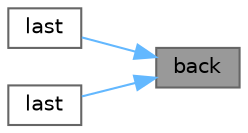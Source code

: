 digraph "back"
{
 // LATEX_PDF_SIZE
  bgcolor="transparent";
  edge [fontname=Helvetica,fontsize=10,labelfontname=Helvetica,labelfontsize=10];
  node [fontname=Helvetica,fontsize=10,shape=box,height=0.2,width=0.4];
  rankdir="RL";
  Node1 [id="Node000001",label="back",height=0.2,width=0.4,color="gray40", fillcolor="grey60", style="filled", fontcolor="black",tooltip=" "];
  Node1 -> Node2 [id="edge1_Node000001_Node000002",dir="back",color="steelblue1",style="solid",tooltip=" "];
  Node2 [id="Node000002",label="last",height=0.2,width=0.4,color="grey40", fillcolor="white", style="filled",URL="$classFoam_1_1CircularBuffer.html#aef07c02ea1c27bdb5906043b399e0ff0",tooltip=" "];
  Node1 -> Node3 [id="edge2_Node000001_Node000003",dir="back",color="steelblue1",style="solid",tooltip=" "];
  Node3 [id="Node000003",label="last",height=0.2,width=0.4,color="grey40", fillcolor="white", style="filled",URL="$classFoam_1_1CircularBuffer.html#a7cf46742fdf85ce198e542001fc3f3fc",tooltip=" "];
}
